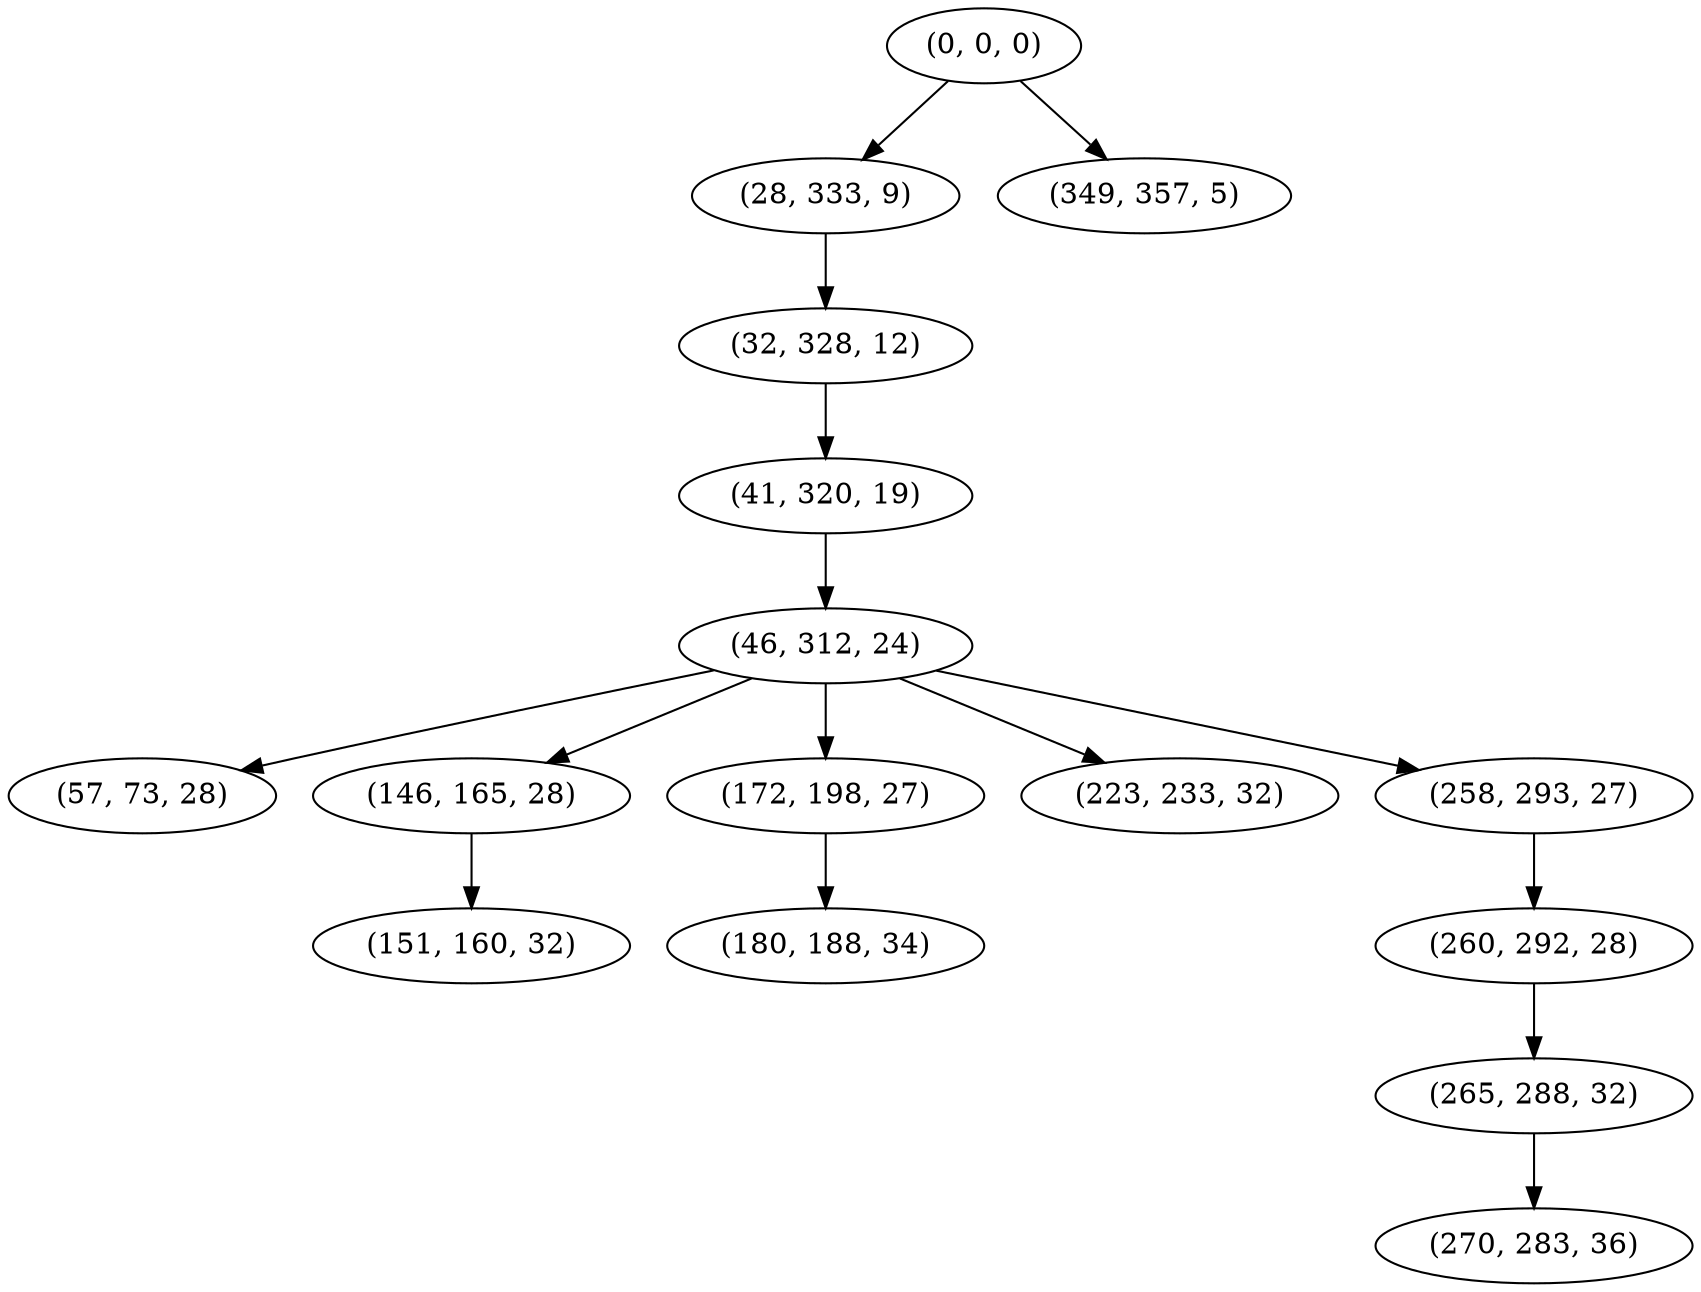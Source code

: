 digraph tree {
    "(0, 0, 0)";
    "(28, 333, 9)";
    "(32, 328, 12)";
    "(41, 320, 19)";
    "(46, 312, 24)";
    "(57, 73, 28)";
    "(146, 165, 28)";
    "(151, 160, 32)";
    "(172, 198, 27)";
    "(180, 188, 34)";
    "(223, 233, 32)";
    "(258, 293, 27)";
    "(260, 292, 28)";
    "(265, 288, 32)";
    "(270, 283, 36)";
    "(349, 357, 5)";
    "(0, 0, 0)" -> "(28, 333, 9)";
    "(0, 0, 0)" -> "(349, 357, 5)";
    "(28, 333, 9)" -> "(32, 328, 12)";
    "(32, 328, 12)" -> "(41, 320, 19)";
    "(41, 320, 19)" -> "(46, 312, 24)";
    "(46, 312, 24)" -> "(57, 73, 28)";
    "(46, 312, 24)" -> "(146, 165, 28)";
    "(46, 312, 24)" -> "(172, 198, 27)";
    "(46, 312, 24)" -> "(223, 233, 32)";
    "(46, 312, 24)" -> "(258, 293, 27)";
    "(146, 165, 28)" -> "(151, 160, 32)";
    "(172, 198, 27)" -> "(180, 188, 34)";
    "(258, 293, 27)" -> "(260, 292, 28)";
    "(260, 292, 28)" -> "(265, 288, 32)";
    "(265, 288, 32)" -> "(270, 283, 36)";
}
